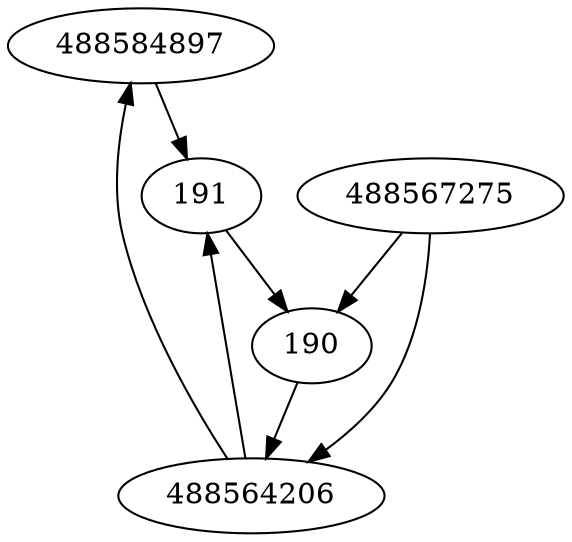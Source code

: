 strict digraph  {
488584897;
488567275;
488564206;
190;
191;
488584897 -> 191;
488567275 -> 488564206;
488567275 -> 190;
488564206 -> 191;
488564206 -> 488584897;
190 -> 488564206;
191 -> 190;
}

